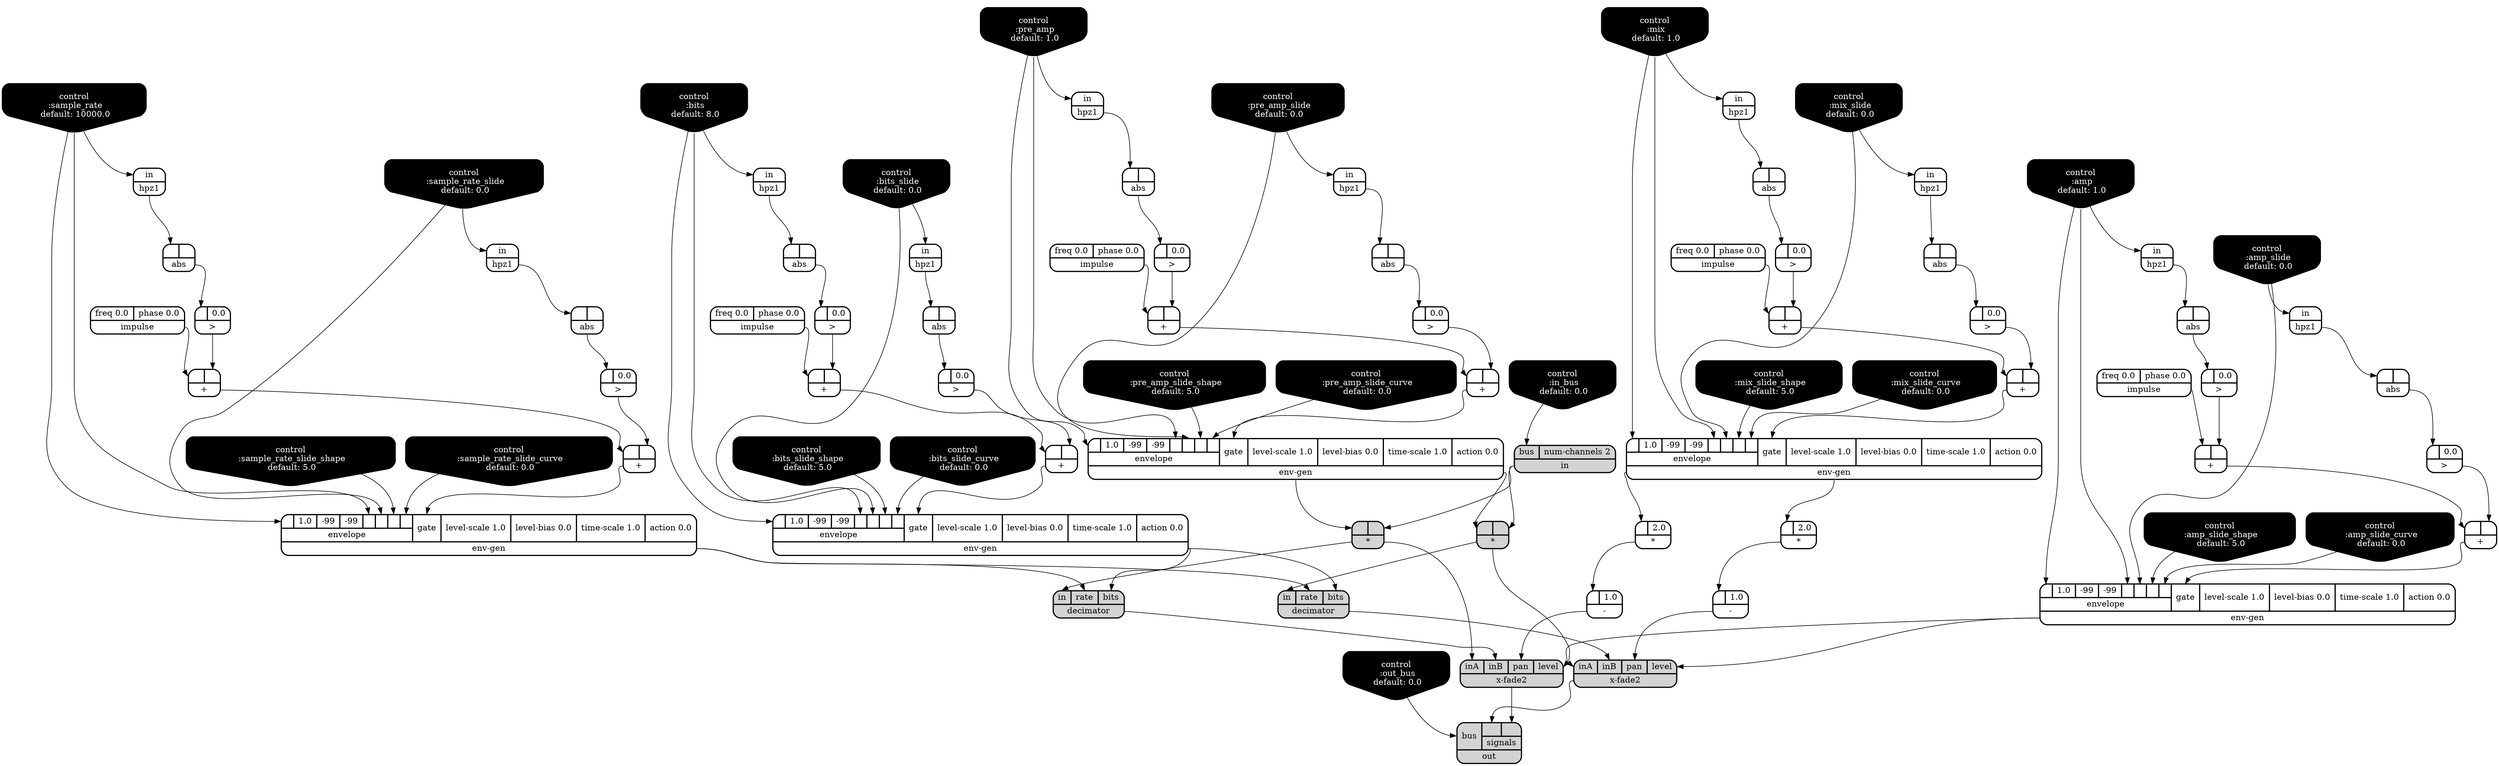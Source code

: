 digraph synthdef {
37 [label = "{{ <a> |<b> } |<__UG_NAME__>* }" style="filled, bold, rounded"  shape=record rankdir=LR];
75 [label = "{{ <a> |<b> 2.0} |<__UG_NAME__>* }" style="bold, rounded" shape=record rankdir=LR];
78 [label = "{{ <a> |<b> 2.0} |<__UG_NAME__>* }" style="bold, rounded" shape=record rankdir=LR];
79 [label = "{{ <a> |<b> } |<__UG_NAME__>* }" style="filled, bold, rounded"  shape=record rankdir=LR];
30 [label = "{{ <a> |<b> } |<__UG_NAME__>+ }" style="bold, rounded" shape=record rankdir=LR];
34 [label = "{{ <a> |<b> } |<__UG_NAME__>+ }" style="bold, rounded" shape=record rankdir=LR];
41 [label = "{{ <a> |<b> } |<__UG_NAME__>+ }" style="bold, rounded" shape=record rankdir=LR];
47 [label = "{{ <a> |<b> } |<__UG_NAME__>+ }" style="bold, rounded" shape=record rankdir=LR];
49 [label = "{{ <a> |<b> } |<__UG_NAME__>+ }" style="bold, rounded" shape=record rankdir=LR];
55 [label = "{{ <a> |<b> } |<__UG_NAME__>+ }" style="bold, rounded" shape=record rankdir=LR];
60 [label = "{{ <a> |<b> } |<__UG_NAME__>+ }" style="bold, rounded" shape=record rankdir=LR];
62 [label = "{{ <a> |<b> } |<__UG_NAME__>+ }" style="bold, rounded" shape=record rankdir=LR];
69 [label = "{{ <a> |<b> } |<__UG_NAME__>+ }" style="bold, rounded" shape=record rankdir=LR];
73 [label = "{{ <a> |<b> } |<__UG_NAME__>+ }" style="bold, rounded" shape=record rankdir=LR];
76 [label = "{{ <a> |<b> 1.0} |<__UG_NAME__>- }" style="bold, rounded" shape=record rankdir=LR];
81 [label = "{{ <a> |<b> 1.0} |<__UG_NAME__>- }" style="bold, rounded" shape=record rankdir=LR];
29 [label = "{{ <a> |<b> 0.0} |<__UG_NAME__>\> }" style="bold, rounded" shape=record rankdir=LR];
33 [label = "{{ <a> |<b> 0.0} |<__UG_NAME__>\> }" style="bold, rounded" shape=record rankdir=LR];
40 [label = "{{ <a> |<b> 0.0} |<__UG_NAME__>\> }" style="bold, rounded" shape=record rankdir=LR];
46 [label = "{{ <a> |<b> 0.0} |<__UG_NAME__>\> }" style="bold, rounded" shape=record rankdir=LR];
48 [label = "{{ <a> |<b> 0.0} |<__UG_NAME__>\> }" style="bold, rounded" shape=record rankdir=LR];
54 [label = "{{ <a> |<b> 0.0} |<__UG_NAME__>\> }" style="bold, rounded" shape=record rankdir=LR];
59 [label = "{{ <a> |<b> 0.0} |<__UG_NAME__>\> }" style="bold, rounded" shape=record rankdir=LR];
61 [label = "{{ <a> |<b> 0.0} |<__UG_NAME__>\> }" style="bold, rounded" shape=record rankdir=LR];
68 [label = "{{ <a> |<b> 0.0} |<__UG_NAME__>\> }" style="bold, rounded" shape=record rankdir=LR];
72 [label = "{{ <a> |<b> 0.0} |<__UG_NAME__>\> }" style="bold, rounded" shape=record rankdir=LR];
23 [label = "{{ <a> |<b> } |<__UG_NAME__>abs }" style="bold, rounded" shape=record rankdir=LR];
28 [label = "{{ <a> |<b> } |<__UG_NAME__>abs }" style="bold, rounded" shape=record rankdir=LR];
32 [label = "{{ <a> |<b> } |<__UG_NAME__>abs }" style="bold, rounded" shape=record rankdir=LR];
39 [label = "{{ <a> |<b> } |<__UG_NAME__>abs }" style="bold, rounded" shape=record rankdir=LR];
42 [label = "{{ <a> |<b> } |<__UG_NAME__>abs }" style="bold, rounded" shape=record rankdir=LR];
45 [label = "{{ <a> |<b> } |<__UG_NAME__>abs }" style="bold, rounded" shape=record rankdir=LR];
53 [label = "{{ <a> |<b> } |<__UG_NAME__>abs }" style="bold, rounded" shape=record rankdir=LR];
58 [label = "{{ <a> |<b> } |<__UG_NAME__>abs }" style="bold, rounded" shape=record rankdir=LR];
67 [label = "{{ <a> |<b> } |<__UG_NAME__>abs }" style="bold, rounded" shape=record rankdir=LR];
71 [label = "{{ <a> |<b> } |<__UG_NAME__>abs }" style="bold, rounded" shape=record rankdir=LR];
0 [label = "control
 :amp
 default: 1.0" shape=invhouse style="rounded, filled, bold" fillcolor=black fontcolor=white ]; 
1 [label = "control
 :amp_slide
 default: 0.0" shape=invhouse style="rounded, filled, bold" fillcolor=black fontcolor=white ]; 
2 [label = "control
 :amp_slide_shape
 default: 5.0" shape=invhouse style="rounded, filled, bold" fillcolor=black fontcolor=white ]; 
3 [label = "control
 :amp_slide_curve
 default: 0.0" shape=invhouse style="rounded, filled, bold" fillcolor=black fontcolor=white ]; 
4 [label = "control
 :mix
 default: 1.0" shape=invhouse style="rounded, filled, bold" fillcolor=black fontcolor=white ]; 
5 [label = "control
 :mix_slide
 default: 0.0" shape=invhouse style="rounded, filled, bold" fillcolor=black fontcolor=white ]; 
6 [label = "control
 :mix_slide_shape
 default: 5.0" shape=invhouse style="rounded, filled, bold" fillcolor=black fontcolor=white ]; 
7 [label = "control
 :mix_slide_curve
 default: 0.0" shape=invhouse style="rounded, filled, bold" fillcolor=black fontcolor=white ]; 
8 [label = "control
 :pre_amp
 default: 1.0" shape=invhouse style="rounded, filled, bold" fillcolor=black fontcolor=white ]; 
9 [label = "control
 :pre_amp_slide
 default: 0.0" shape=invhouse style="rounded, filled, bold" fillcolor=black fontcolor=white ]; 
10 [label = "control
 :pre_amp_slide_shape
 default: 5.0" shape=invhouse style="rounded, filled, bold" fillcolor=black fontcolor=white ]; 
11 [label = "control
 :pre_amp_slide_curve
 default: 0.0" shape=invhouse style="rounded, filled, bold" fillcolor=black fontcolor=white ]; 
12 [label = "control
 :sample_rate
 default: 10000.0" shape=invhouse style="rounded, filled, bold" fillcolor=black fontcolor=white ]; 
13 [label = "control
 :sample_rate_slide
 default: 0.0" shape=invhouse style="rounded, filled, bold" fillcolor=black fontcolor=white ]; 
14 [label = "control
 :sample_rate_slide_shape
 default: 5.0" shape=invhouse style="rounded, filled, bold" fillcolor=black fontcolor=white ]; 
15 [label = "control
 :sample_rate_slide_curve
 default: 0.0" shape=invhouse style="rounded, filled, bold" fillcolor=black fontcolor=white ]; 
16 [label = "control
 :bits
 default: 8.0" shape=invhouse style="rounded, filled, bold" fillcolor=black fontcolor=white ]; 
17 [label = "control
 :bits_slide
 default: 0.0" shape=invhouse style="rounded, filled, bold" fillcolor=black fontcolor=white ]; 
18 [label = "control
 :bits_slide_shape
 default: 5.0" shape=invhouse style="rounded, filled, bold" fillcolor=black fontcolor=white ]; 
19 [label = "control
 :bits_slide_curve
 default: 0.0" shape=invhouse style="rounded, filled, bold" fillcolor=black fontcolor=white ]; 
20 [label = "control
 :in_bus
 default: 0.0" shape=invhouse style="rounded, filled, bold" fillcolor=black fontcolor=white ]; 
21 [label = "control
 :out_bus
 default: 0.0" shape=invhouse style="rounded, filled, bold" fillcolor=black fontcolor=white ]; 
64 [label = "{{ <in> in|<rate> rate|<bits> bits} |<__UG_NAME__>decimator }" style="filled, bold, rounded"  shape=record rankdir=LR];
80 [label = "{{ <in> in|<rate> rate|<bits> bits} |<__UG_NAME__>decimator }" style="filled, bold, rounded"  shape=record rankdir=LR];
35 [label = "{{ {{<envelope___control___0>|1.0|-99|-99|<envelope___control___4>|<envelope___control___5>|<envelope___control___6>|<envelope___control___7>}|envelope}|<gate> gate|<level____scale> level-scale 1.0|<level____bias> level-bias 0.0|<time____scale> time-scale 1.0|<action> action 0.0} |<__UG_NAME__>env-gen }" style="bold, rounded" shape=record rankdir=LR];
50 [label = "{{ {{<envelope___control___0>|1.0|-99|-99|<envelope___control___4>|<envelope___control___5>|<envelope___control___6>|<envelope___control___7>}|envelope}|<gate> gate|<level____scale> level-scale 1.0|<level____bias> level-bias 0.0|<time____scale> time-scale 1.0|<action> action 0.0} |<__UG_NAME__>env-gen }" style="bold, rounded" shape=record rankdir=LR];
56 [label = "{{ {{<envelope___control___0>|1.0|-99|-99|<envelope___control___4>|<envelope___control___5>|<envelope___control___6>|<envelope___control___7>}|envelope}|<gate> gate|<level____scale> level-scale 1.0|<level____bias> level-bias 0.0|<time____scale> time-scale 1.0|<action> action 0.0} |<__UG_NAME__>env-gen }" style="bold, rounded" shape=record rankdir=LR];
63 [label = "{{ {{<envelope___control___0>|1.0|-99|-99|<envelope___control___4>|<envelope___control___5>|<envelope___control___6>|<envelope___control___7>}|envelope}|<gate> gate|<level____scale> level-scale 1.0|<level____bias> level-bias 0.0|<time____scale> time-scale 1.0|<action> action 0.0} |<__UG_NAME__>env-gen }" style="bold, rounded" shape=record rankdir=LR];
74 [label = "{{ {{<envelope___control___0>|1.0|-99|-99|<envelope___control___4>|<envelope___control___5>|<envelope___control___6>|<envelope___control___7>}|envelope}|<gate> gate|<level____scale> level-scale 1.0|<level____bias> level-bias 0.0|<time____scale> time-scale 1.0|<action> action 0.0} |<__UG_NAME__>env-gen }" style="bold, rounded" shape=record rankdir=LR];
22 [label = "{{ <in> in} |<__UG_NAME__>hpz1 }" style="bold, rounded" shape=record rankdir=LR];
24 [label = "{{ <in> in} |<__UG_NAME__>hpz1 }" style="bold, rounded" shape=record rankdir=LR];
27 [label = "{{ <in> in} |<__UG_NAME__>hpz1 }" style="bold, rounded" shape=record rankdir=LR];
31 [label = "{{ <in> in} |<__UG_NAME__>hpz1 }" style="bold, rounded" shape=record rankdir=LR];
38 [label = "{{ <in> in} |<__UG_NAME__>hpz1 }" style="bold, rounded" shape=record rankdir=LR];
44 [label = "{{ <in> in} |<__UG_NAME__>hpz1 }" style="bold, rounded" shape=record rankdir=LR];
51 [label = "{{ <in> in} |<__UG_NAME__>hpz1 }" style="bold, rounded" shape=record rankdir=LR];
52 [label = "{{ <in> in} |<__UG_NAME__>hpz1 }" style="bold, rounded" shape=record rankdir=LR];
66 [label = "{{ <in> in} |<__UG_NAME__>hpz1 }" style="bold, rounded" shape=record rankdir=LR];
70 [label = "{{ <in> in} |<__UG_NAME__>hpz1 }" style="bold, rounded" shape=record rankdir=LR];
25 [label = "{{ <freq> freq 0.0|<phase> phase 0.0} |<__UG_NAME__>impulse }" style="bold, rounded" shape=record rankdir=LR];
26 [label = "{{ <freq> freq 0.0|<phase> phase 0.0} |<__UG_NAME__>impulse }" style="bold, rounded" shape=record rankdir=LR];
43 [label = "{{ <freq> freq 0.0|<phase> phase 0.0} |<__UG_NAME__>impulse }" style="bold, rounded" shape=record rankdir=LR];
57 [label = "{{ <freq> freq 0.0|<phase> phase 0.0} |<__UG_NAME__>impulse }" style="bold, rounded" shape=record rankdir=LR];
65 [label = "{{ <freq> freq 0.0|<phase> phase 0.0} |<__UG_NAME__>impulse }" style="bold, rounded" shape=record rankdir=LR];
36 [label = "{{ <bus> bus|<num____channels> num-channels 2} |<__UG_NAME__>in }" style="filled, bold, rounded"  shape=record rankdir=LR];
83 [label = "{{ <bus> bus|{{<signals___x____fade2___0>|<signals___x____fade2___1>}|signals}} |<__UG_NAME__>out }" style="filled, bold, rounded"  shape=record rankdir=LR];
77 [label = "{{ <ina> inA|<inb> inB|<pan> pan|<level> level} |<__UG_NAME__>x-fade2 }" style="filled, bold, rounded"  shape=record rankdir=LR];
82 [label = "{{ <ina> inA|<inb> inB|<pan> pan|<level> level} |<__UG_NAME__>x-fade2 }" style="filled, bold, rounded"  shape=record rankdir=LR];

36:__UG_NAME__ -> 37:b ;
35:__UG_NAME__ -> 37:a ;
74:__UG_NAME__ -> 75:a ;
74:__UG_NAME__ -> 78:a ;
36:__UG_NAME__ -> 79:b ;
35:__UG_NAME__ -> 79:a ;
29:__UG_NAME__ -> 30:b ;
26:__UG_NAME__ -> 30:a ;
33:__UG_NAME__ -> 34:b ;
30:__UG_NAME__ -> 34:a ;
40:__UG_NAME__ -> 41:b ;
25:__UG_NAME__ -> 41:a ;
46:__UG_NAME__ -> 47:b ;
43:__UG_NAME__ -> 47:a ;
48:__UG_NAME__ -> 49:b ;
47:__UG_NAME__ -> 49:a ;
54:__UG_NAME__ -> 55:b ;
41:__UG_NAME__ -> 55:a ;
59:__UG_NAME__ -> 60:b ;
57:__UG_NAME__ -> 60:a ;
61:__UG_NAME__ -> 62:b ;
60:__UG_NAME__ -> 62:a ;
68:__UG_NAME__ -> 69:b ;
65:__UG_NAME__ -> 69:a ;
72:__UG_NAME__ -> 73:b ;
69:__UG_NAME__ -> 73:a ;
75:__UG_NAME__ -> 76:a ;
78:__UG_NAME__ -> 81:a ;
28:__UG_NAME__ -> 29:a ;
32:__UG_NAME__ -> 33:a ;
39:__UG_NAME__ -> 40:a ;
45:__UG_NAME__ -> 46:a ;
23:__UG_NAME__ -> 48:a ;
53:__UG_NAME__ -> 54:a ;
58:__UG_NAME__ -> 59:a ;
42:__UG_NAME__ -> 61:a ;
67:__UG_NAME__ -> 68:a ;
71:__UG_NAME__ -> 72:a ;
22:__UG_NAME__ -> 23:a ;
27:__UG_NAME__ -> 28:a ;
31:__UG_NAME__ -> 32:a ;
38:__UG_NAME__ -> 39:a ;
24:__UG_NAME__ -> 42:a ;
44:__UG_NAME__ -> 45:a ;
52:__UG_NAME__ -> 53:a ;
51:__UG_NAME__ -> 58:a ;
66:__UG_NAME__ -> 67:a ;
70:__UG_NAME__ -> 71:a ;
63:__UG_NAME__ -> 64:bits ;
50:__UG_NAME__ -> 64:rate ;
37:__UG_NAME__ -> 64:in ;
63:__UG_NAME__ -> 80:bits ;
50:__UG_NAME__ -> 80:rate ;
79:__UG_NAME__ -> 80:in ;
34:__UG_NAME__ -> 35:gate ;
8:__UG_NAME__ -> 35:envelope___control___0 ;
8:__UG_NAME__ -> 35:envelope___control___4 ;
9:__UG_NAME__ -> 35:envelope___control___5 ;
10:__UG_NAME__ -> 35:envelope___control___6 ;
11:__UG_NAME__ -> 35:envelope___control___7 ;
49:__UG_NAME__ -> 50:gate ;
12:__UG_NAME__ -> 50:envelope___control___0 ;
12:__UG_NAME__ -> 50:envelope___control___4 ;
13:__UG_NAME__ -> 50:envelope___control___5 ;
14:__UG_NAME__ -> 50:envelope___control___6 ;
15:__UG_NAME__ -> 50:envelope___control___7 ;
55:__UG_NAME__ -> 56:gate ;
0:__UG_NAME__ -> 56:envelope___control___0 ;
0:__UG_NAME__ -> 56:envelope___control___4 ;
1:__UG_NAME__ -> 56:envelope___control___5 ;
2:__UG_NAME__ -> 56:envelope___control___6 ;
3:__UG_NAME__ -> 56:envelope___control___7 ;
62:__UG_NAME__ -> 63:gate ;
16:__UG_NAME__ -> 63:envelope___control___0 ;
16:__UG_NAME__ -> 63:envelope___control___4 ;
17:__UG_NAME__ -> 63:envelope___control___5 ;
18:__UG_NAME__ -> 63:envelope___control___6 ;
19:__UG_NAME__ -> 63:envelope___control___7 ;
73:__UG_NAME__ -> 74:gate ;
4:__UG_NAME__ -> 74:envelope___control___0 ;
4:__UG_NAME__ -> 74:envelope___control___4 ;
5:__UG_NAME__ -> 74:envelope___control___5 ;
6:__UG_NAME__ -> 74:envelope___control___6 ;
7:__UG_NAME__ -> 74:envelope___control___7 ;
13:__UG_NAME__ -> 22:in ;
17:__UG_NAME__ -> 24:in ;
8:__UG_NAME__ -> 27:in ;
9:__UG_NAME__ -> 31:in ;
0:__UG_NAME__ -> 38:in ;
12:__UG_NAME__ -> 44:in ;
16:__UG_NAME__ -> 51:in ;
1:__UG_NAME__ -> 52:in ;
4:__UG_NAME__ -> 66:in ;
5:__UG_NAME__ -> 70:in ;
20:__UG_NAME__ -> 36:bus ;
82:__UG_NAME__ -> 83:signals___x____fade2___0 ;
77:__UG_NAME__ -> 83:signals___x____fade2___1 ;
21:__UG_NAME__ -> 83:bus ;
56:__UG_NAME__ -> 77:level ;
76:__UG_NAME__ -> 77:pan ;
64:__UG_NAME__ -> 77:inb ;
37:__UG_NAME__ -> 77:ina ;
56:__UG_NAME__ -> 82:level ;
81:__UG_NAME__ -> 82:pan ;
80:__UG_NAME__ -> 82:inb ;
79:__UG_NAME__ -> 82:ina ;

}